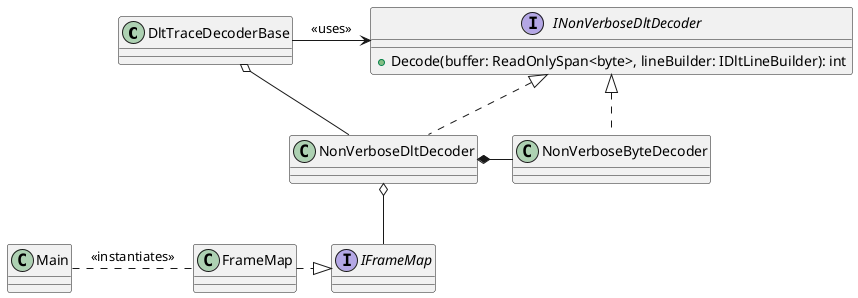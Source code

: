 @startuml DLT.DecoderNonVerbose
class DltTraceDecoderBase
DltTraceDecoderBase -r-> INonVerboseDltDecoder : <<uses>>
DltTraceDecoderBase o-d- NonVerboseDltDecoder

interface INonVerboseDltDecoder {
    +Decode(buffer: ReadOnlySpan<byte>, lineBuilder: IDltLineBuilder): int
}

class NonVerboseByteDecoder
INonVerboseDltDecoder <|.d. NonVerboseByteDecoder

interface IFrameMap
class FrameMap
IFrameMap <|.l. FrameMap

class NonVerboseDltDecoder
INonVerboseDltDecoder <|.d. NonVerboseDltDecoder
NonVerboseDltDecoder *-r- NonVerboseByteDecoder
NonVerboseDltDecoder o-d- IFrameMap

class Main
Main .r. FrameMap : <<instantiates>>
@enduml